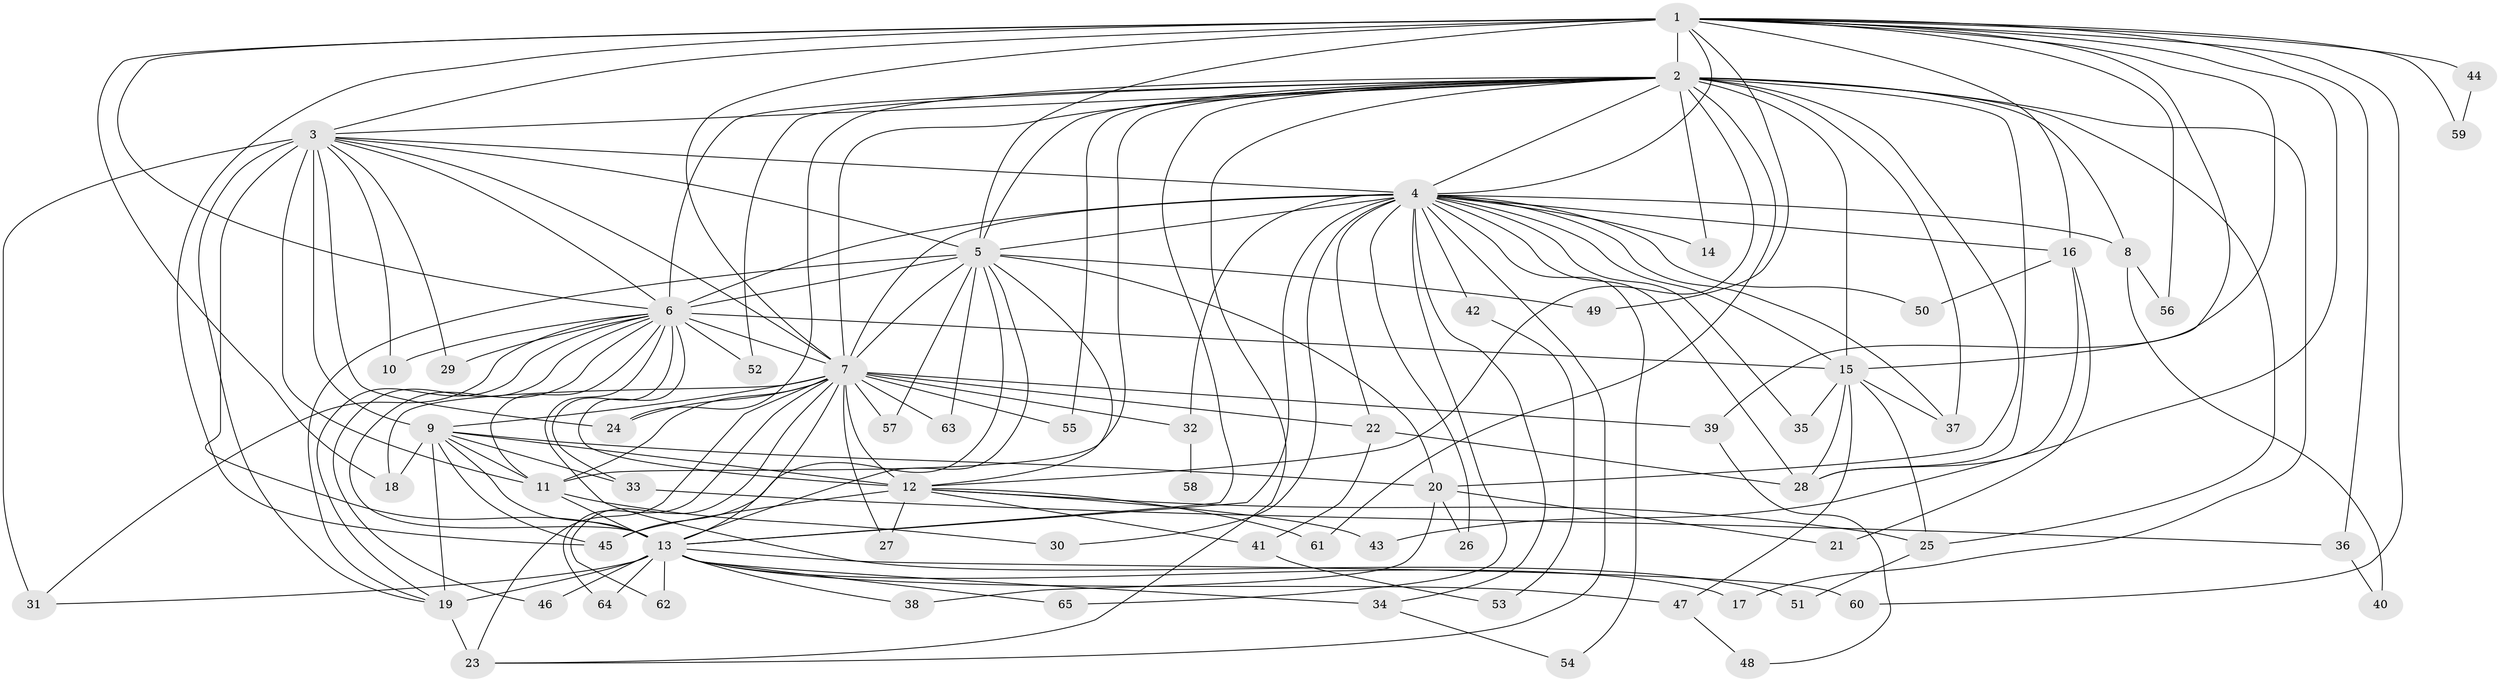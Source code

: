 // original degree distribution, {23: 0.007692307692307693, 27: 0.007692307692307693, 29: 0.007692307692307693, 31: 0.007692307692307693, 20: 0.015384615384615385, 25: 0.015384615384615385, 22: 0.007692307692307693, 28: 0.007692307692307693, 3: 0.16153846153846155, 4: 0.07692307692307693, 6: 0.038461538461538464, 2: 0.6153846153846154, 5: 0.015384615384615385, 8: 0.007692307692307693, 9: 0.007692307692307693}
// Generated by graph-tools (version 1.1) at 2025/34/03/09/25 02:34:34]
// undirected, 65 vertices, 164 edges
graph export_dot {
graph [start="1"]
  node [color=gray90,style=filled];
  1;
  2;
  3;
  4;
  5;
  6;
  7;
  8;
  9;
  10;
  11;
  12;
  13;
  14;
  15;
  16;
  17;
  18;
  19;
  20;
  21;
  22;
  23;
  24;
  25;
  26;
  27;
  28;
  29;
  30;
  31;
  32;
  33;
  34;
  35;
  36;
  37;
  38;
  39;
  40;
  41;
  42;
  43;
  44;
  45;
  46;
  47;
  48;
  49;
  50;
  51;
  52;
  53;
  54;
  55;
  56;
  57;
  58;
  59;
  60;
  61;
  62;
  63;
  64;
  65;
  1 -- 2 [weight=3.0];
  1 -- 3 [weight=2.0];
  1 -- 4 [weight=1.0];
  1 -- 5 [weight=1.0];
  1 -- 6 [weight=3.0];
  1 -- 7 [weight=1.0];
  1 -- 15 [weight=1.0];
  1 -- 16 [weight=1.0];
  1 -- 18 [weight=1.0];
  1 -- 36 [weight=1.0];
  1 -- 39 [weight=1.0];
  1 -- 43 [weight=1.0];
  1 -- 44 [weight=1.0];
  1 -- 45 [weight=1.0];
  1 -- 49 [weight=1.0];
  1 -- 56 [weight=1.0];
  1 -- 59 [weight=1.0];
  1 -- 60 [weight=1.0];
  2 -- 3 [weight=4.0];
  2 -- 4 [weight=2.0];
  2 -- 5 [weight=2.0];
  2 -- 6 [weight=4.0];
  2 -- 7 [weight=2.0];
  2 -- 8 [weight=1.0];
  2 -- 11 [weight=1.0];
  2 -- 12 [weight=1.0];
  2 -- 13 [weight=1.0];
  2 -- 14 [weight=1.0];
  2 -- 15 [weight=14.0];
  2 -- 17 [weight=1.0];
  2 -- 20 [weight=1.0];
  2 -- 23 [weight=1.0];
  2 -- 24 [weight=1.0];
  2 -- 25 [weight=1.0];
  2 -- 28 [weight=1.0];
  2 -- 37 [weight=1.0];
  2 -- 52 [weight=2.0];
  2 -- 55 [weight=1.0];
  2 -- 61 [weight=1.0];
  3 -- 4 [weight=2.0];
  3 -- 5 [weight=3.0];
  3 -- 6 [weight=4.0];
  3 -- 7 [weight=2.0];
  3 -- 9 [weight=6.0];
  3 -- 10 [weight=1.0];
  3 -- 11 [weight=2.0];
  3 -- 13 [weight=14.0];
  3 -- 19 [weight=1.0];
  3 -- 24 [weight=1.0];
  3 -- 29 [weight=1.0];
  3 -- 31 [weight=2.0];
  4 -- 5 [weight=1.0];
  4 -- 6 [weight=3.0];
  4 -- 7 [weight=3.0];
  4 -- 8 [weight=1.0];
  4 -- 13 [weight=1.0];
  4 -- 14 [weight=1.0];
  4 -- 15 [weight=2.0];
  4 -- 16 [weight=1.0];
  4 -- 22 [weight=1.0];
  4 -- 23 [weight=1.0];
  4 -- 26 [weight=1.0];
  4 -- 28 [weight=1.0];
  4 -- 30 [weight=1.0];
  4 -- 32 [weight=1.0];
  4 -- 34 [weight=1.0];
  4 -- 35 [weight=1.0];
  4 -- 37 [weight=1.0];
  4 -- 42 [weight=1.0];
  4 -- 50 [weight=1.0];
  4 -- 54 [weight=1.0];
  4 -- 65 [weight=1.0];
  5 -- 6 [weight=2.0];
  5 -- 7 [weight=1.0];
  5 -- 12 [weight=1.0];
  5 -- 13 [weight=3.0];
  5 -- 19 [weight=1.0];
  5 -- 20 [weight=1.0];
  5 -- 45 [weight=1.0];
  5 -- 49 [weight=1.0];
  5 -- 57 [weight=1.0];
  5 -- 63 [weight=1.0];
  6 -- 7 [weight=3.0];
  6 -- 10 [weight=2.0];
  6 -- 11 [weight=1.0];
  6 -- 12 [weight=9.0];
  6 -- 13 [weight=2.0];
  6 -- 15 [weight=1.0];
  6 -- 19 [weight=2.0];
  6 -- 29 [weight=2.0];
  6 -- 31 [weight=1.0];
  6 -- 33 [weight=1.0];
  6 -- 46 [weight=1.0];
  6 -- 51 [weight=1.0];
  6 -- 52 [weight=1.0];
  7 -- 9 [weight=1.0];
  7 -- 11 [weight=1.0];
  7 -- 12 [weight=2.0];
  7 -- 13 [weight=1.0];
  7 -- 18 [weight=1.0];
  7 -- 22 [weight=1.0];
  7 -- 23 [weight=1.0];
  7 -- 24 [weight=1.0];
  7 -- 27 [weight=1.0];
  7 -- 32 [weight=1.0];
  7 -- 39 [weight=1.0];
  7 -- 55 [weight=1.0];
  7 -- 57 [weight=1.0];
  7 -- 62 [weight=1.0];
  7 -- 63 [weight=1.0];
  7 -- 64 [weight=1.0];
  8 -- 40 [weight=1.0];
  8 -- 56 [weight=1.0];
  9 -- 11 [weight=1.0];
  9 -- 12 [weight=2.0];
  9 -- 13 [weight=1.0];
  9 -- 18 [weight=2.0];
  9 -- 19 [weight=1.0];
  9 -- 20 [weight=1.0];
  9 -- 33 [weight=1.0];
  9 -- 45 [weight=1.0];
  11 -- 13 [weight=1.0];
  11 -- 30 [weight=1.0];
  12 -- 25 [weight=1.0];
  12 -- 27 [weight=1.0];
  12 -- 41 [weight=1.0];
  12 -- 43 [weight=1.0];
  12 -- 45 [weight=1.0];
  12 -- 61 [weight=1.0];
  13 -- 17 [weight=1.0];
  13 -- 19 [weight=2.0];
  13 -- 31 [weight=1.0];
  13 -- 34 [weight=2.0];
  13 -- 38 [weight=1.0];
  13 -- 46 [weight=1.0];
  13 -- 47 [weight=1.0];
  13 -- 60 [weight=1.0];
  13 -- 62 [weight=1.0];
  13 -- 64 [weight=1.0];
  13 -- 65 [weight=1.0];
  15 -- 25 [weight=2.0];
  15 -- 28 [weight=1.0];
  15 -- 35 [weight=1.0];
  15 -- 37 [weight=2.0];
  15 -- 47 [weight=1.0];
  16 -- 21 [weight=1.0];
  16 -- 28 [weight=1.0];
  16 -- 50 [weight=1.0];
  19 -- 23 [weight=3.0];
  20 -- 21 [weight=1.0];
  20 -- 26 [weight=1.0];
  20 -- 38 [weight=1.0];
  22 -- 28 [weight=1.0];
  22 -- 41 [weight=1.0];
  25 -- 51 [weight=1.0];
  32 -- 58 [weight=1.0];
  33 -- 36 [weight=1.0];
  34 -- 54 [weight=1.0];
  36 -- 40 [weight=1.0];
  39 -- 48 [weight=1.0];
  41 -- 53 [weight=1.0];
  42 -- 53 [weight=1.0];
  44 -- 59 [weight=1.0];
  47 -- 48 [weight=1.0];
}
